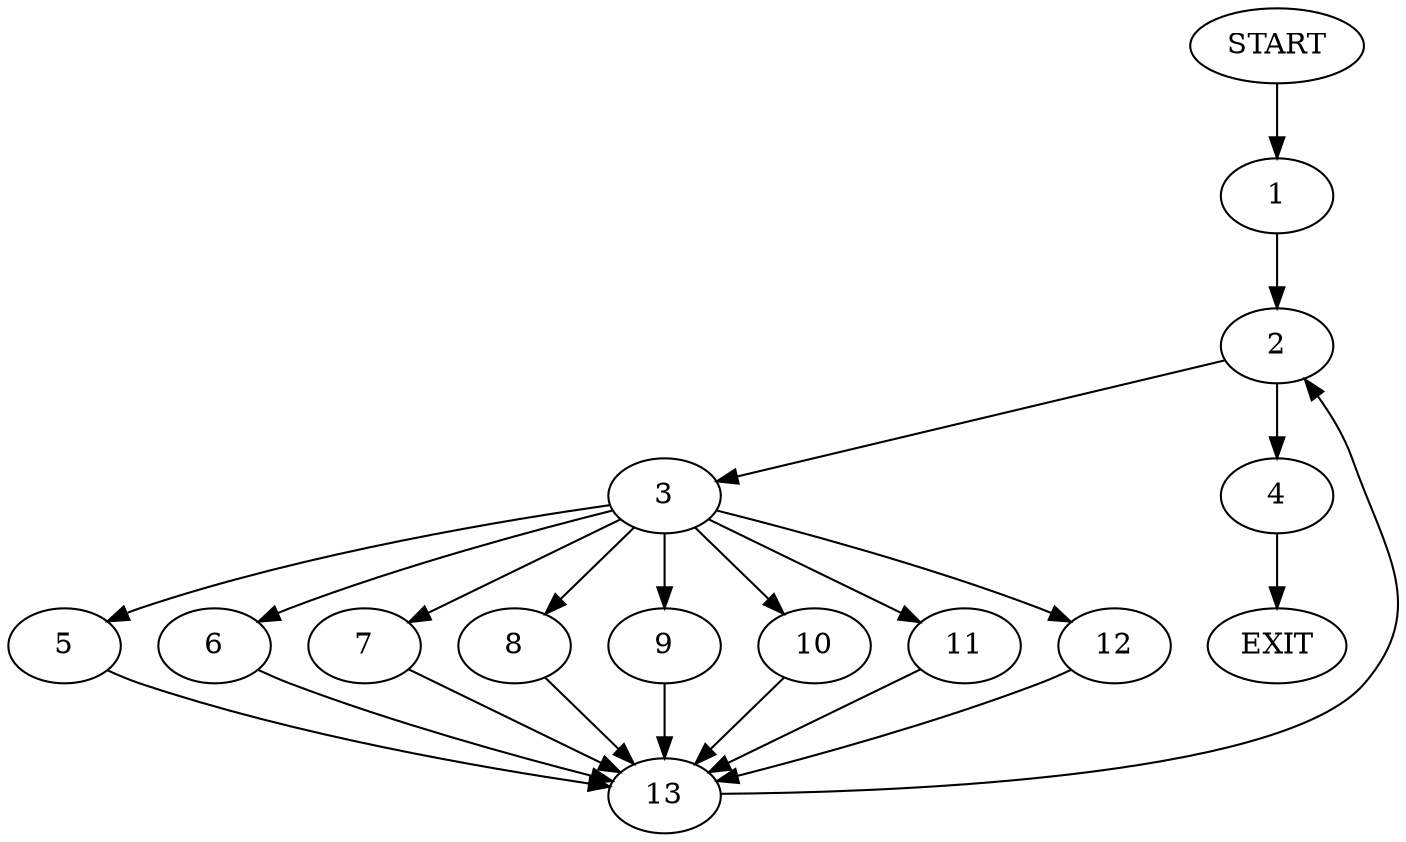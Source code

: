 digraph {
0 [label="START"]
14 [label="EXIT"]
0 -> 1
1 -> 2
2 -> 3
2 -> 4
3 -> 5
3 -> 6
3 -> 7
3 -> 8
3 -> 9
3 -> 10
3 -> 11
3 -> 12
4 -> 14
12 -> 13
11 -> 13
7 -> 13
5 -> 13
10 -> 13
8 -> 13
6 -> 13
9 -> 13
13 -> 2
}
